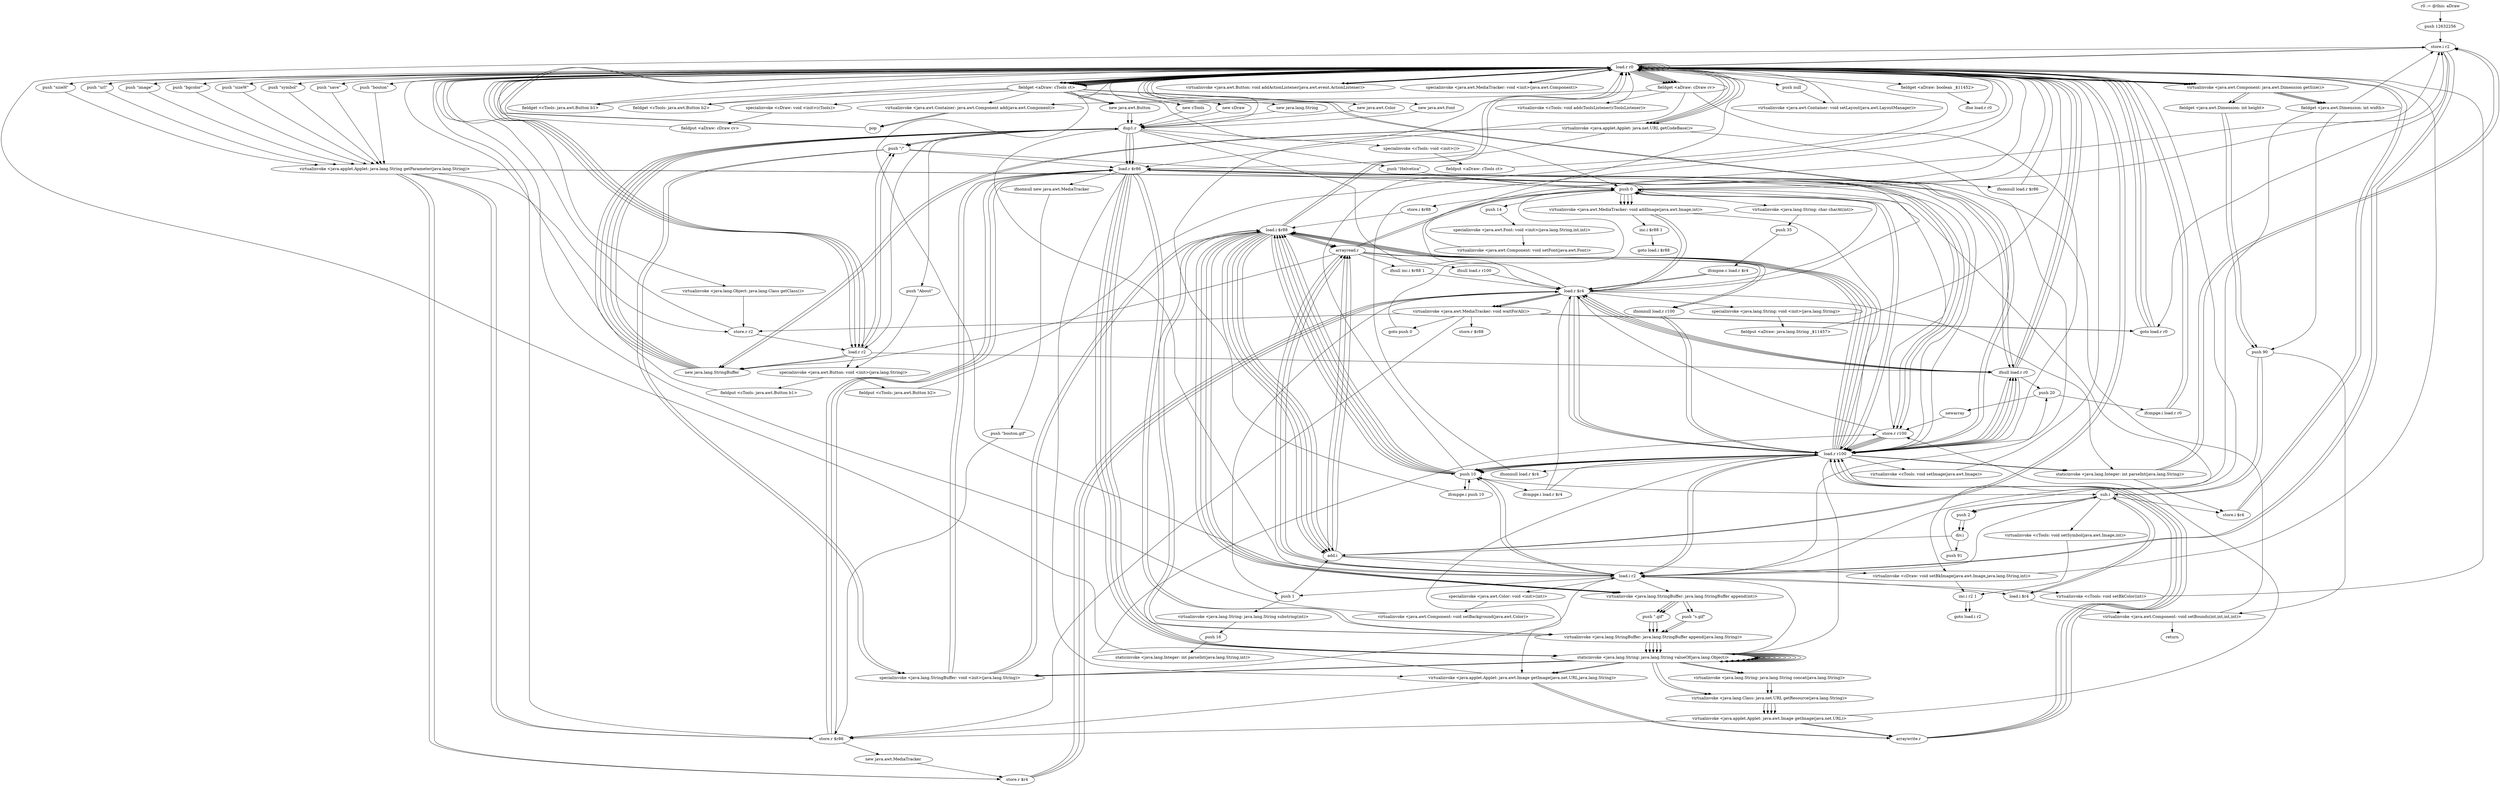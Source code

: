 digraph "" {
    "r0 := @this: aDraw"
    "push 12632256"
    "r0 := @this: aDraw"->"push 12632256";
    "store.i r2"
    "push 12632256"->"store.i r2";
    "load.r r0"
    "store.i r2"->"load.r r0";
    "new java.awt.Font"
    "load.r r0"->"new java.awt.Font";
    "dup1.r"
    "new java.awt.Font"->"dup1.r";
    "push \"Helvetica\""
    "dup1.r"->"push \"Helvetica\"";
    "push 0"
    "push \"Helvetica\""->"push 0";
    "push 14"
    "push 0"->"push 14";
    "specialinvoke <java.awt.Font: void <init>(java.lang.String,int,int)>"
    "push 14"->"specialinvoke <java.awt.Font: void <init>(java.lang.String,int,int)>";
    "virtualinvoke <java.awt.Component: void setFont(java.awt.Font)>"
    "specialinvoke <java.awt.Font: void <init>(java.lang.String,int,int)>"->"virtualinvoke <java.awt.Component: void setFont(java.awt.Font)>";
    "virtualinvoke <java.awt.Component: void setFont(java.awt.Font)>"->"load.r r0";
    "push null"
    "load.r r0"->"push null";
    "virtualinvoke <java.awt.Container: void setLayout(java.awt.LayoutManager)>"
    "push null"->"virtualinvoke <java.awt.Container: void setLayout(java.awt.LayoutManager)>";
    "virtualinvoke <java.awt.Container: void setLayout(java.awt.LayoutManager)>"->"load.r r0";
    "push \"url\""
    "load.r r0"->"push \"url\"";
    "virtualinvoke <java.applet.Applet: java.lang.String getParameter(java.lang.String)>"
    "push \"url\""->"virtualinvoke <java.applet.Applet: java.lang.String getParameter(java.lang.String)>";
    "store.r $r4"
    "virtualinvoke <java.applet.Applet: java.lang.String getParameter(java.lang.String)>"->"store.r $r4";
    "load.r $r4"
    "store.r $r4"->"load.r $r4";
    "ifnull load.r r0"
    "load.r $r4"->"ifnull load.r r0";
    "ifnull load.r r0"->"load.r r0";
    "new java.lang.String"
    "load.r r0"->"new java.lang.String";
    "new java.lang.String"->"dup1.r";
    "dup1.r"->"load.r $r4";
    "specialinvoke <java.lang.String: void <init>(java.lang.String)>"
    "load.r $r4"->"specialinvoke <java.lang.String: void <init>(java.lang.String)>";
    "fieldput <aDraw: java.lang.String _$11457>"
    "specialinvoke <java.lang.String: void <init>(java.lang.String)>"->"fieldput <aDraw: java.lang.String _$11457>";
    "fieldput <aDraw: java.lang.String _$11457>"->"load.r r0";
    "push \"bgcolor\""
    "load.r r0"->"push \"bgcolor\"";
    "push \"bgcolor\""->"virtualinvoke <java.applet.Applet: java.lang.String getParameter(java.lang.String)>";
    "virtualinvoke <java.applet.Applet: java.lang.String getParameter(java.lang.String)>"->"store.r $r4";
    "store.r $r4"->"load.r $r4";
    "load.r $r4"->"ifnull load.r r0";
    "ifnull load.r r0"->"load.r $r4";
    "load.r $r4"->"push 0";
    "virtualinvoke <java.lang.String: char charAt(int)>"
    "push 0"->"virtualinvoke <java.lang.String: char charAt(int)>";
    "push 35"
    "virtualinvoke <java.lang.String: char charAt(int)>"->"push 35";
    "ifcmpne.c load.r $r4"
    "push 35"->"ifcmpne.c load.r $r4";
    "ifcmpne.c load.r $r4"->"load.r $r4";
    "push 1"
    "load.r $r4"->"push 1";
    "virtualinvoke <java.lang.String: java.lang.String substring(int)>"
    "push 1"->"virtualinvoke <java.lang.String: java.lang.String substring(int)>";
    "push 16"
    "virtualinvoke <java.lang.String: java.lang.String substring(int)>"->"push 16";
    "staticinvoke <java.lang.Integer: int parseInt(java.lang.String,int)>"
    "push 16"->"staticinvoke <java.lang.Integer: int parseInt(java.lang.String,int)>";
    "staticinvoke <java.lang.Integer: int parseInt(java.lang.String,int)>"->"store.i r2";
    "goto load.r r0"
    "store.i r2"->"goto load.r r0";
    "goto load.r r0"->"load.r r0";
    "new java.awt.Color"
    "load.r r0"->"new java.awt.Color";
    "new java.awt.Color"->"dup1.r";
    "load.i r2"
    "dup1.r"->"load.i r2";
    "specialinvoke <java.awt.Color: void <init>(int)>"
    "load.i r2"->"specialinvoke <java.awt.Color: void <init>(int)>";
    "virtualinvoke <java.awt.Component: void setBackground(java.awt.Color)>"
    "specialinvoke <java.awt.Color: void <init>(int)>"->"virtualinvoke <java.awt.Component: void setBackground(java.awt.Color)>";
    "virtualinvoke <java.awt.Component: void setBackground(java.awt.Color)>"->"load.r r0";
    "new cTools"
    "load.r r0"->"new cTools";
    "new cTools"->"dup1.r";
    "specialinvoke <cTools: void <init>()>"
    "dup1.r"->"specialinvoke <cTools: void <init>()>";
    "fieldput <aDraw: cTools ct>"
    "specialinvoke <cTools: void <init>()>"->"fieldput <aDraw: cTools ct>";
    "fieldput <aDraw: cTools ct>"->"load.r r0";
    "new cDraw"
    "load.r r0"->"new cDraw";
    "new cDraw"->"dup1.r";
    "dup1.r"->"load.r r0";
    "fieldget <aDraw: cTools ct>"
    "load.r r0"->"fieldget <aDraw: cTools ct>";
    "specialinvoke <cDraw: void <init>(cTools)>"
    "fieldget <aDraw: cTools ct>"->"specialinvoke <cDraw: void <init>(cTools)>";
    "fieldput <aDraw: cDraw cv>"
    "specialinvoke <cDraw: void <init>(cTools)>"->"fieldput <aDraw: cDraw cv>";
    "fieldput <aDraw: cDraw cv>"->"load.r r0";
    "load.r r0"->"fieldget <aDraw: cTools ct>";
    "fieldget <aDraw: cTools ct>"->"load.r r0";
    "fieldget <aDraw: cDraw cv>"
    "load.r r0"->"fieldget <aDraw: cDraw cv>";
    "virtualinvoke <cTools: void addcToolsListener(cToolsListener)>"
    "fieldget <aDraw: cDraw cv>"->"virtualinvoke <cTools: void addcToolsListener(cToolsListener)>";
    "virtualinvoke <cTools: void addcToolsListener(cToolsListener)>"->"load.r r0";
    "load.r r0"->"fieldget <aDraw: cTools ct>";
    "fieldget <aDraw: cTools ct>"->"load.i r2";
    "virtualinvoke <cTools: void setBkColor(int)>"
    "load.i r2"->"virtualinvoke <cTools: void setBkColor(int)>";
    "virtualinvoke <cTools: void setBkColor(int)>"->"load.r r0";
    "fieldget <aDraw: boolean _$11452>"
    "load.r r0"->"fieldget <aDraw: boolean _$11452>";
    "ifne load.r r0"
    "fieldget <aDraw: boolean _$11452>"->"ifne load.r r0";
    "ifne load.r r0"->"load.r r0";
    "load.r r0"->"fieldget <aDraw: cTools ct>";
    "new java.awt.Button"
    "fieldget <aDraw: cTools ct>"->"new java.awt.Button";
    "new java.awt.Button"->"dup1.r";
    "push \"About\""
    "dup1.r"->"push \"About\"";
    "specialinvoke <java.awt.Button: void <init>(java.lang.String)>"
    "push \"About\""->"specialinvoke <java.awt.Button: void <init>(java.lang.String)>";
    "fieldput <cTools: java.awt.Button b1>"
    "specialinvoke <java.awt.Button: void <init>(java.lang.String)>"->"fieldput <cTools: java.awt.Button b1>";
    "fieldput <cTools: java.awt.Button b1>"->"load.r r0";
    "load.r r0"->"fieldget <aDraw: cTools ct>";
    "fieldget <cTools: java.awt.Button b1>"
    "fieldget <aDraw: cTools ct>"->"fieldget <cTools: java.awt.Button b1>";
    "fieldget <cTools: java.awt.Button b1>"->"load.r r0";
    "virtualinvoke <java.awt.Button: void addActionListener(java.awt.event.ActionListener)>"
    "load.r r0"->"virtualinvoke <java.awt.Button: void addActionListener(java.awt.event.ActionListener)>";
    "virtualinvoke <java.awt.Button: void addActionListener(java.awt.event.ActionListener)>"->"load.r r0";
    "push \"save\""
    "load.r r0"->"push \"save\"";
    "push \"save\""->"virtualinvoke <java.applet.Applet: java.lang.String getParameter(java.lang.String)>";
    "store.r r2"
    "virtualinvoke <java.applet.Applet: java.lang.String getParameter(java.lang.String)>"->"store.r r2";
    "load.r r2"
    "store.r r2"->"load.r r2";
    "load.r r2"->"ifnull load.r r0";
    "ifnull load.r r0"->"load.r r0";
    "load.r r0"->"fieldget <aDraw: cTools ct>";
    "fieldget <aDraw: cTools ct>"->"new java.awt.Button";
    "new java.awt.Button"->"dup1.r";
    "dup1.r"->"load.r r2";
    "load.r r2"->"specialinvoke <java.awt.Button: void <init>(java.lang.String)>";
    "fieldput <cTools: java.awt.Button b2>"
    "specialinvoke <java.awt.Button: void <init>(java.lang.String)>"->"fieldput <cTools: java.awt.Button b2>";
    "fieldput <cTools: java.awt.Button b2>"->"load.r r0";
    "load.r r0"->"fieldget <aDraw: cTools ct>";
    "fieldget <cTools: java.awt.Button b2>"
    "fieldget <aDraw: cTools ct>"->"fieldget <cTools: java.awt.Button b2>";
    "fieldget <cTools: java.awt.Button b2>"->"load.r r0";
    "load.r r0"->"virtualinvoke <java.awt.Button: void addActionListener(java.awt.event.ActionListener)>";
    "virtualinvoke <java.awt.Button: void addActionListener(java.awt.event.ActionListener)>"->"load.r r0";
    "push \"bouton\""
    "load.r r0"->"push \"bouton\"";
    "push \"bouton\""->"virtualinvoke <java.applet.Applet: java.lang.String getParameter(java.lang.String)>";
    "store.r $r86"
    "virtualinvoke <java.applet.Applet: java.lang.String getParameter(java.lang.String)>"->"store.r $r86";
    "load.r $r86"
    "store.r $r86"->"load.r $r86";
    "ifnonnull new java.awt.MediaTracker"
    "load.r $r86"->"ifnonnull new java.awt.MediaTracker";
    "push \"bouton.gif\""
    "ifnonnull new java.awt.MediaTracker"->"push \"bouton.gif\"";
    "push \"bouton.gif\""->"store.r $r86";
    "new java.awt.MediaTracker"
    "store.r $r86"->"new java.awt.MediaTracker";
    "new java.awt.MediaTracker"->"store.r $r4";
    "store.r $r4"->"load.r $r4";
    "load.r $r4"->"load.r r0";
    "specialinvoke <java.awt.MediaTracker: void <init>(java.awt.Component)>"
    "load.r r0"->"specialinvoke <java.awt.MediaTracker: void <init>(java.awt.Component)>";
    "specialinvoke <java.awt.MediaTracker: void <init>(java.awt.Component)>"->"load.r r0";
    "virtualinvoke <java.lang.Object: java.lang.Class getClass()>"
    "load.r r0"->"virtualinvoke <java.lang.Object: java.lang.Class getClass()>";
    "virtualinvoke <java.lang.Object: java.lang.Class getClass()>"->"store.r r2";
    "store.r r2"->"load.r r0";
    "load.r r0"->"load.r r2";
    "push \"/\""
    "load.r r2"->"push \"/\"";
    "push \"/\""->"load.r $r86";
    "staticinvoke <java.lang.String: java.lang.String valueOf(java.lang.Object)>"
    "load.r $r86"->"staticinvoke <java.lang.String: java.lang.String valueOf(java.lang.Object)>";
    "staticinvoke <java.lang.String: java.lang.String valueOf(java.lang.Object)>"->"staticinvoke <java.lang.String: java.lang.String valueOf(java.lang.Object)>";
    "virtualinvoke <java.lang.String: java.lang.String concat(java.lang.String)>"
    "staticinvoke <java.lang.String: java.lang.String valueOf(java.lang.Object)>"->"virtualinvoke <java.lang.String: java.lang.String concat(java.lang.String)>";
    "virtualinvoke <java.lang.Class: java.net.URL getResource(java.lang.String)>"
    "virtualinvoke <java.lang.String: java.lang.String concat(java.lang.String)>"->"virtualinvoke <java.lang.Class: java.net.URL getResource(java.lang.String)>";
    "virtualinvoke <java.applet.Applet: java.awt.Image getImage(java.net.URL)>"
    "virtualinvoke <java.lang.Class: java.net.URL getResource(java.lang.String)>"->"virtualinvoke <java.applet.Applet: java.awt.Image getImage(java.net.URL)>";
    "store.r r100"
    "virtualinvoke <java.applet.Applet: java.awt.Image getImage(java.net.URL)>"->"store.r r100";
    "load.r r100"
    "store.r r100"->"load.r r100";
    "ifnonnull load.r $r4"
    "load.r r100"->"ifnonnull load.r $r4";
    "ifnonnull load.r $r4"->"load.r r0";
    "load.r r0"->"load.r r0";
    "virtualinvoke <java.applet.Applet: java.net.URL getCodeBase()>"
    "load.r r0"->"virtualinvoke <java.applet.Applet: java.net.URL getCodeBase()>";
    "virtualinvoke <java.applet.Applet: java.net.URL getCodeBase()>"->"load.r $r86";
    "virtualinvoke <java.applet.Applet: java.awt.Image getImage(java.net.URL,java.lang.String)>"
    "load.r $r86"->"virtualinvoke <java.applet.Applet: java.awt.Image getImage(java.net.URL,java.lang.String)>";
    "virtualinvoke <java.applet.Applet: java.awt.Image getImage(java.net.URL,java.lang.String)>"->"store.r r100";
    "store.r r100"->"load.r $r4";
    "load.r $r4"->"load.r r100";
    "load.r r100"->"push 0";
    "virtualinvoke <java.awt.MediaTracker: void addImage(java.awt.Image,int)>"
    "push 0"->"virtualinvoke <java.awt.MediaTracker: void addImage(java.awt.Image,int)>";
    "virtualinvoke <java.awt.MediaTracker: void addImage(java.awt.Image,int)>"->"load.r $r4";
    "virtualinvoke <java.awt.MediaTracker: void waitForAll()>"
    "load.r $r4"->"virtualinvoke <java.awt.MediaTracker: void waitForAll()>";
    "virtualinvoke <java.awt.MediaTracker: void waitForAll()>"->"goto load.r r0";
    "goto load.r r0"->"load.r r0";
    "load.r r0"->"fieldget <aDraw: cTools ct>";
    "fieldget <aDraw: cTools ct>"->"load.r r100";
    "virtualinvoke <cTools: void setImage(java.awt.Image)>"
    "load.r r100"->"virtualinvoke <cTools: void setImage(java.awt.Image)>";
    "virtualinvoke <cTools: void setImage(java.awt.Image)>"->"load.r r0";
    "push \"image\""
    "load.r r0"->"push \"image\"";
    "push \"image\""->"virtualinvoke <java.applet.Applet: java.lang.String getParameter(java.lang.String)>";
    "virtualinvoke <java.applet.Applet: java.lang.String getParameter(java.lang.String)>"->"store.r r100";
    "store.r r100"->"load.r r100";
    "load.r r100"->"ifnull load.r r0";
    "ifnull load.r r0"->"load.r r0";
    "load.r r0"->"load.r r2";
    "load.r r2"->"push \"/\"";
    "push \"/\""->"load.r r100";
    "load.r r100"->"staticinvoke <java.lang.String: java.lang.String valueOf(java.lang.Object)>";
    "staticinvoke <java.lang.String: java.lang.String valueOf(java.lang.Object)>"->"staticinvoke <java.lang.String: java.lang.String valueOf(java.lang.Object)>";
    "staticinvoke <java.lang.String: java.lang.String valueOf(java.lang.Object)>"->"virtualinvoke <java.lang.String: java.lang.String concat(java.lang.String)>";
    "virtualinvoke <java.lang.String: java.lang.String concat(java.lang.String)>"->"virtualinvoke <java.lang.Class: java.net.URL getResource(java.lang.String)>";
    "virtualinvoke <java.lang.Class: java.net.URL getResource(java.lang.String)>"->"virtualinvoke <java.applet.Applet: java.awt.Image getImage(java.net.URL)>";
    "virtualinvoke <java.applet.Applet: java.awt.Image getImage(java.net.URL)>"->"store.r $r86";
    "store.r $r86"->"load.r $r86";
    "ifnonnull load.r $r86"
    "load.r $r86"->"ifnonnull load.r $r86";
    "ifnonnull load.r $r86"->"load.r r0";
    "load.r r0"->"load.r r0";
    "load.r r0"->"virtualinvoke <java.applet.Applet: java.net.URL getCodeBase()>";
    "virtualinvoke <java.applet.Applet: java.net.URL getCodeBase()>"->"load.r r100";
    "load.r r100"->"virtualinvoke <java.applet.Applet: java.awt.Image getImage(java.net.URL,java.lang.String)>";
    "virtualinvoke <java.applet.Applet: java.awt.Image getImage(java.net.URL,java.lang.String)>"->"store.r $r86";
    "store.r $r86"->"load.r $r86";
    "load.r $r86"->"ifnull load.r r0";
    "ifnull load.r r0"->"load.r $r4";
    "load.r $r4"->"load.r $r86";
    "load.r $r86"->"push 0";
    "push 0"->"virtualinvoke <java.awt.MediaTracker: void addImage(java.awt.Image,int)>";
    "virtualinvoke <java.awt.MediaTracker: void addImage(java.awt.Image,int)>"->"load.r $r4";
    "load.r $r4"->"virtualinvoke <java.awt.MediaTracker: void waitForAll()>";
    "virtualinvoke <java.awt.MediaTracker: void waitForAll()>"->"goto load.r r0";
    "goto load.r r0"->"load.r r0";
    "load.r r0"->"fieldget <aDraw: cDraw cv>";
    "fieldget <aDraw: cDraw cv>"->"load.r $r86";
    "load.r $r86"->"load.r r100";
    "load.r r100"->"push 0";
    "virtualinvoke <cDraw: void setBkImage(java.awt.Image,java.lang.String,int)>"
    "push 0"->"virtualinvoke <cDraw: void setBkImage(java.awt.Image,java.lang.String,int)>";
    "virtualinvoke <cDraw: void setBkImage(java.awt.Image,java.lang.String,int)>"->"load.r r0";
    "push \"symbol\""
    "load.r r0"->"push \"symbol\"";
    "push \"symbol\""->"virtualinvoke <java.applet.Applet: java.lang.String getParameter(java.lang.String)>";
    "virtualinvoke <java.applet.Applet: java.lang.String getParameter(java.lang.String)>"->"store.r $r86";
    "store.r $r86"->"load.r r0";
    "load.r r0"->"load.r r0";
    "load.r r0"->"fieldget <aDraw: cTools ct>";
    "virtualinvoke <java.awt.Container: java.awt.Component add(java.awt.Component)>"
    "fieldget <aDraw: cTools ct>"->"virtualinvoke <java.awt.Container: java.awt.Component add(java.awt.Component)>";
    "pop"
    "virtualinvoke <java.awt.Container: java.awt.Component add(java.awt.Component)>"->"pop";
    "pop"->"load.r r0";
    "load.r r0"->"fieldget <aDraw: cTools ct>";
    "fieldget <aDraw: cTools ct>"->"push 0";
    "push 0"->"push 0";
    "push 0"->"load.r r0";
    "virtualinvoke <java.awt.Component: java.awt.Dimension getSize()>"
    "load.r r0"->"virtualinvoke <java.awt.Component: java.awt.Dimension getSize()>";
    "fieldget <java.awt.Dimension: int width>"
    "virtualinvoke <java.awt.Component: java.awt.Dimension getSize()>"->"fieldget <java.awt.Dimension: int width>";
    "push 90"
    "fieldget <java.awt.Dimension: int width>"->"push 90";
    "virtualinvoke <java.awt.Component: void setBounds(int,int,int,int)>"
    "push 90"->"virtualinvoke <java.awt.Component: void setBounds(int,int,int,int)>";
    "virtualinvoke <java.awt.Component: void setBounds(int,int,int,int)>"->"load.r $r86";
    "load.r $r86"->"ifnull load.r r0";
    "push 20"
    "ifnull load.r r0"->"push 20";
    "newarray"
    "push 20"->"newarray";
    "newarray"->"store.r r100";
    "store.r r100"->"push 0";
    "store.i $r88"
    "push 0"->"store.i $r88";
    "load.i $r88"
    "store.i $r88"->"load.i $r88";
    "push 10"
    "load.i $r88"->"push 10";
    "ifcmpge.i load.r $r4"
    "push 10"->"ifcmpge.i load.r $r4";
    "ifcmpge.i load.r $r4"->"load.r r100";
    "load.r r100"->"load.i $r88";
    "load.i $r88"->"load.r r0";
    "load.r r0"->"load.r r2";
    "new java.lang.StringBuffer"
    "load.r r2"->"new java.lang.StringBuffer";
    "new java.lang.StringBuffer"->"dup1.r";
    "dup1.r"->"push \"/\"";
    "specialinvoke <java.lang.StringBuffer: void <init>(java.lang.String)>"
    "push \"/\""->"specialinvoke <java.lang.StringBuffer: void <init>(java.lang.String)>";
    "specialinvoke <java.lang.StringBuffer: void <init>(java.lang.String)>"->"load.r $r86";
    "virtualinvoke <java.lang.StringBuffer: java.lang.StringBuffer append(java.lang.String)>"
    "load.r $r86"->"virtualinvoke <java.lang.StringBuffer: java.lang.StringBuffer append(java.lang.String)>";
    "virtualinvoke <java.lang.StringBuffer: java.lang.StringBuffer append(java.lang.String)>"->"load.i $r88";
    "virtualinvoke <java.lang.StringBuffer: java.lang.StringBuffer append(int)>"
    "load.i $r88"->"virtualinvoke <java.lang.StringBuffer: java.lang.StringBuffer append(int)>";
    "push \".gif\""
    "virtualinvoke <java.lang.StringBuffer: java.lang.StringBuffer append(int)>"->"push \".gif\"";
    "push \".gif\""->"virtualinvoke <java.lang.StringBuffer: java.lang.StringBuffer append(java.lang.String)>";
    "virtualinvoke <java.lang.StringBuffer: java.lang.StringBuffer append(java.lang.String)>"->"staticinvoke <java.lang.String: java.lang.String valueOf(java.lang.Object)>";
    "staticinvoke <java.lang.String: java.lang.String valueOf(java.lang.Object)>"->"staticinvoke <java.lang.String: java.lang.String valueOf(java.lang.Object)>";
    "staticinvoke <java.lang.String: java.lang.String valueOf(java.lang.Object)>"->"virtualinvoke <java.lang.Class: java.net.URL getResource(java.lang.String)>";
    "virtualinvoke <java.lang.Class: java.net.URL getResource(java.lang.String)>"->"virtualinvoke <java.applet.Applet: java.awt.Image getImage(java.net.URL)>";
    "arraywrite.r"
    "virtualinvoke <java.applet.Applet: java.awt.Image getImage(java.net.URL)>"->"arraywrite.r";
    "arraywrite.r"->"load.r r100";
    "load.r r100"->"push 10";
    "push 10"->"load.i $r88";
    "add.i"
    "load.i $r88"->"add.i";
    "add.i"->"load.r r0";
    "load.r r0"->"load.r r2";
    "load.r r2"->"new java.lang.StringBuffer";
    "new java.lang.StringBuffer"->"dup1.r";
    "dup1.r"->"push \"/\"";
    "push \"/\""->"specialinvoke <java.lang.StringBuffer: void <init>(java.lang.String)>";
    "specialinvoke <java.lang.StringBuffer: void <init>(java.lang.String)>"->"load.r $r86";
    "load.r $r86"->"virtualinvoke <java.lang.StringBuffer: java.lang.StringBuffer append(java.lang.String)>";
    "virtualinvoke <java.lang.StringBuffer: java.lang.StringBuffer append(java.lang.String)>"->"load.i $r88";
    "load.i $r88"->"virtualinvoke <java.lang.StringBuffer: java.lang.StringBuffer append(int)>";
    "push \"s.gif\""
    "virtualinvoke <java.lang.StringBuffer: java.lang.StringBuffer append(int)>"->"push \"s.gif\"";
    "push \"s.gif\""->"virtualinvoke <java.lang.StringBuffer: java.lang.StringBuffer append(java.lang.String)>";
    "virtualinvoke <java.lang.StringBuffer: java.lang.StringBuffer append(java.lang.String)>"->"staticinvoke <java.lang.String: java.lang.String valueOf(java.lang.Object)>";
    "staticinvoke <java.lang.String: java.lang.String valueOf(java.lang.Object)>"->"staticinvoke <java.lang.String: java.lang.String valueOf(java.lang.Object)>";
    "staticinvoke <java.lang.String: java.lang.String valueOf(java.lang.Object)>"->"virtualinvoke <java.lang.Class: java.net.URL getResource(java.lang.String)>";
    "virtualinvoke <java.lang.Class: java.net.URL getResource(java.lang.String)>"->"virtualinvoke <java.applet.Applet: java.awt.Image getImage(java.net.URL)>";
    "virtualinvoke <java.applet.Applet: java.awt.Image getImage(java.net.URL)>"->"arraywrite.r";
    "arraywrite.r"->"load.r r100";
    "load.r r100"->"load.i $r88";
    "arrayread.r"
    "load.i $r88"->"arrayread.r";
    "ifnonnull load.r r100"
    "arrayread.r"->"ifnonnull load.r r100";
    "ifnonnull load.r r100"->"load.r r100";
    "load.r r100"->"load.i $r88";
    "load.i $r88"->"load.r r0";
    "load.r r0"->"load.r r0";
    "load.r r0"->"virtualinvoke <java.applet.Applet: java.net.URL getCodeBase()>";
    "virtualinvoke <java.applet.Applet: java.net.URL getCodeBase()>"->"new java.lang.StringBuffer";
    "new java.lang.StringBuffer"->"dup1.r";
    "dup1.r"->"load.r $r86";
    "load.r $r86"->"staticinvoke <java.lang.String: java.lang.String valueOf(java.lang.Object)>";
    "staticinvoke <java.lang.String: java.lang.String valueOf(java.lang.Object)>"->"staticinvoke <java.lang.String: java.lang.String valueOf(java.lang.Object)>";
    "staticinvoke <java.lang.String: java.lang.String valueOf(java.lang.Object)>"->"specialinvoke <java.lang.StringBuffer: void <init>(java.lang.String)>";
    "specialinvoke <java.lang.StringBuffer: void <init>(java.lang.String)>"->"load.i $r88";
    "load.i $r88"->"virtualinvoke <java.lang.StringBuffer: java.lang.StringBuffer append(int)>";
    "virtualinvoke <java.lang.StringBuffer: java.lang.StringBuffer append(int)>"->"push \".gif\"";
    "push \".gif\""->"virtualinvoke <java.lang.StringBuffer: java.lang.StringBuffer append(java.lang.String)>";
    "virtualinvoke <java.lang.StringBuffer: java.lang.StringBuffer append(java.lang.String)>"->"staticinvoke <java.lang.String: java.lang.String valueOf(java.lang.Object)>";
    "staticinvoke <java.lang.String: java.lang.String valueOf(java.lang.Object)>"->"staticinvoke <java.lang.String: java.lang.String valueOf(java.lang.Object)>";
    "staticinvoke <java.lang.String: java.lang.String valueOf(java.lang.Object)>"->"virtualinvoke <java.applet.Applet: java.awt.Image getImage(java.net.URL,java.lang.String)>";
    "virtualinvoke <java.applet.Applet: java.awt.Image getImage(java.net.URL,java.lang.String)>"->"arraywrite.r";
    "arraywrite.r"->"load.r r100";
    "load.r r100"->"push 10";
    "push 10"->"load.i $r88";
    "load.i $r88"->"add.i";
    "add.i"->"arrayread.r";
    "arrayread.r"->"ifnonnull load.r r100";
    "ifnonnull load.r r100"->"load.r r100";
    "load.r r100"->"push 10";
    "push 10"->"load.i $r88";
    "load.i $r88"->"add.i";
    "add.i"->"load.r r0";
    "load.r r0"->"load.r r0";
    "load.r r0"->"virtualinvoke <java.applet.Applet: java.net.URL getCodeBase()>";
    "virtualinvoke <java.applet.Applet: java.net.URL getCodeBase()>"->"new java.lang.StringBuffer";
    "new java.lang.StringBuffer"->"dup1.r";
    "dup1.r"->"load.r $r86";
    "load.r $r86"->"staticinvoke <java.lang.String: java.lang.String valueOf(java.lang.Object)>";
    "staticinvoke <java.lang.String: java.lang.String valueOf(java.lang.Object)>"->"staticinvoke <java.lang.String: java.lang.String valueOf(java.lang.Object)>";
    "staticinvoke <java.lang.String: java.lang.String valueOf(java.lang.Object)>"->"specialinvoke <java.lang.StringBuffer: void <init>(java.lang.String)>";
    "specialinvoke <java.lang.StringBuffer: void <init>(java.lang.String)>"->"load.i $r88";
    "load.i $r88"->"virtualinvoke <java.lang.StringBuffer: java.lang.StringBuffer append(int)>";
    "virtualinvoke <java.lang.StringBuffer: java.lang.StringBuffer append(int)>"->"push \"s.gif\"";
    "push \"s.gif\""->"virtualinvoke <java.lang.StringBuffer: java.lang.StringBuffer append(java.lang.String)>";
    "virtualinvoke <java.lang.StringBuffer: java.lang.StringBuffer append(java.lang.String)>"->"staticinvoke <java.lang.String: java.lang.String valueOf(java.lang.Object)>";
    "staticinvoke <java.lang.String: java.lang.String valueOf(java.lang.Object)>"->"staticinvoke <java.lang.String: java.lang.String valueOf(java.lang.Object)>";
    "staticinvoke <java.lang.String: java.lang.String valueOf(java.lang.Object)>"->"virtualinvoke <java.applet.Applet: java.awt.Image getImage(java.net.URL,java.lang.String)>";
    "virtualinvoke <java.applet.Applet: java.awt.Image getImage(java.net.URL,java.lang.String)>"->"arraywrite.r";
    "arraywrite.r"->"load.r r100";
    "load.r r100"->"load.i $r88";
    "load.i $r88"->"arrayread.r";
    "ifnull load.r r100"
    "arrayread.r"->"ifnull load.r r100";
    "ifnull load.r r100"->"load.r $r4";
    "load.r $r4"->"load.r r100";
    "load.r r100"->"load.i $r88";
    "load.i $r88"->"arrayread.r";
    "arrayread.r"->"push 0";
    "push 0"->"virtualinvoke <java.awt.MediaTracker: void addImage(java.awt.Image,int)>";
    "virtualinvoke <java.awt.MediaTracker: void addImage(java.awt.Image,int)>"->"load.r r100";
    "load.r r100"->"push 10";
    "push 10"->"load.i $r88";
    "load.i $r88"->"add.i";
    "add.i"->"arrayread.r";
    "ifnull inc.i $r88 1"
    "arrayread.r"->"ifnull inc.i $r88 1";
    "ifnull inc.i $r88 1"->"load.r $r4";
    "load.r $r4"->"load.r r100";
    "load.r r100"->"push 10";
    "push 10"->"load.i $r88";
    "load.i $r88"->"add.i";
    "add.i"->"arrayread.r";
    "arrayread.r"->"push 0";
    "push 0"->"virtualinvoke <java.awt.MediaTracker: void addImage(java.awt.Image,int)>";
    "inc.i $r88 1"
    "virtualinvoke <java.awt.MediaTracker: void addImage(java.awt.Image,int)>"->"inc.i $r88 1";
    "goto load.i $r88"
    "inc.i $r88 1"->"goto load.i $r88";
    "ifcmpge.i load.r $r4"->"load.r $r4";
    "load.r $r4"->"virtualinvoke <java.awt.MediaTracker: void waitForAll()>";
    "goto push 0"
    "virtualinvoke <java.awt.MediaTracker: void waitForAll()>"->"goto push 0";
    "goto push 0"->"push 0";
    "push 0"->"store.i r2";
    "store.i r2"->"load.i r2";
    "load.i r2"->"push 10";
    "ifcmpge.i push 10"
    "push 10"->"ifcmpge.i push 10";
    "ifcmpge.i push 10"->"load.r r0";
    "load.r r0"->"fieldget <aDraw: cDraw cv>";
    "fieldget <aDraw: cDraw cv>"->"load.r r100";
    "load.r r100"->"load.i r2";
    "load.i r2"->"arrayread.r";
    "arrayread.r"->"new java.lang.StringBuffer";
    "new java.lang.StringBuffer"->"dup1.r";
    "dup1.r"->"load.r $r86";
    "load.r $r86"->"staticinvoke <java.lang.String: java.lang.String valueOf(java.lang.Object)>";
    "staticinvoke <java.lang.String: java.lang.String valueOf(java.lang.Object)>"->"staticinvoke <java.lang.String: java.lang.String valueOf(java.lang.Object)>";
    "staticinvoke <java.lang.String: java.lang.String valueOf(java.lang.Object)>"->"specialinvoke <java.lang.StringBuffer: void <init>(java.lang.String)>";
    "specialinvoke <java.lang.StringBuffer: void <init>(java.lang.String)>"->"load.i r2";
    "load.i r2"->"virtualinvoke <java.lang.StringBuffer: java.lang.StringBuffer append(int)>";
    "virtualinvoke <java.lang.StringBuffer: java.lang.StringBuffer append(int)>"->"push \".gif\"";
    "push \".gif\""->"virtualinvoke <java.lang.StringBuffer: java.lang.StringBuffer append(java.lang.String)>";
    "virtualinvoke <java.lang.StringBuffer: java.lang.StringBuffer append(java.lang.String)>"->"staticinvoke <java.lang.String: java.lang.String valueOf(java.lang.Object)>";
    "staticinvoke <java.lang.String: java.lang.String valueOf(java.lang.Object)>"->"staticinvoke <java.lang.String: java.lang.String valueOf(java.lang.Object)>";
    "staticinvoke <java.lang.String: java.lang.String valueOf(java.lang.Object)>"->"load.i r2";
    "load.i r2"->"push 1";
    "push 1"->"add.i";
    "add.i"->"virtualinvoke <cDraw: void setBkImage(java.awt.Image,java.lang.String,int)>";
    "inc.i r2 1"
    "virtualinvoke <cDraw: void setBkImage(java.awt.Image,java.lang.String,int)>"->"inc.i r2 1";
    "goto load.i r2"
    "inc.i r2 1"->"goto load.i r2";
    "ifcmpge.i push 10"->"push 10";
    "push 10"->"store.i r2";
    "store.i r2"->"load.i r2";
    "load.i r2"->"push 20";
    "ifcmpge.i load.r r0"
    "push 20"->"ifcmpge.i load.r r0";
    "ifcmpge.i load.r r0"->"load.r r0";
    "load.r r0"->"fieldget <aDraw: cTools ct>";
    "fieldget <aDraw: cTools ct>"->"load.r r100";
    "load.r r100"->"load.i r2";
    "load.i r2"->"arrayread.r";
    "arrayread.r"->"load.i r2";
    "load.i r2"->"push 10";
    "sub.i"
    "push 10"->"sub.i";
    "virtualinvoke <cTools: void setSymbol(java.awt.Image,int)>"
    "sub.i"->"virtualinvoke <cTools: void setSymbol(java.awt.Image,int)>";
    "virtualinvoke <cTools: void setSymbol(java.awt.Image,int)>"->"inc.i r2 1";
    "inc.i r2 1"->"goto load.i r2";
    "ifcmpge.i load.r r0"->"load.r r0";
    "load.r r0"->"virtualinvoke <java.awt.Component: java.awt.Dimension getSize()>";
    "virtualinvoke <java.awt.Component: java.awt.Dimension getSize()>"->"fieldget <java.awt.Dimension: int width>";
    "fieldget <java.awt.Dimension: int width>"->"store.i r2";
    "store.i r2"->"load.r r0";
    "load.r r0"->"virtualinvoke <java.awt.Component: java.awt.Dimension getSize()>";
    "fieldget <java.awt.Dimension: int height>"
    "virtualinvoke <java.awt.Component: java.awt.Dimension getSize()>"->"fieldget <java.awt.Dimension: int height>";
    "fieldget <java.awt.Dimension: int height>"->"push 90";
    "push 90"->"sub.i";
    "store.i $r4"
    "sub.i"->"store.i $r4";
    "store.i $r4"->"load.r r0";
    "push \"sizeW\""
    "load.r r0"->"push \"sizeW\"";
    "push \"sizeW\""->"virtualinvoke <java.applet.Applet: java.lang.String getParameter(java.lang.String)>";
    "virtualinvoke <java.applet.Applet: java.lang.String getParameter(java.lang.String)>"->"store.r r100";
    "store.r r100"->"load.r r100";
    "load.r r100"->"ifnull load.r r0";
    "ifnull load.r r0"->"load.r r100";
    "staticinvoke <java.lang.Integer: int parseInt(java.lang.String)>"
    "load.r r100"->"staticinvoke <java.lang.Integer: int parseInt(java.lang.String)>";
    "staticinvoke <java.lang.Integer: int parseInt(java.lang.String)>"->"store.i r2";
    "store.i r2"->"load.r r0";
    "push \"sizeH\""
    "load.r r0"->"push \"sizeH\"";
    "push \"sizeH\""->"virtualinvoke <java.applet.Applet: java.lang.String getParameter(java.lang.String)>";
    "virtualinvoke <java.applet.Applet: java.lang.String getParameter(java.lang.String)>"->"store.r r100";
    "store.r r100"->"load.r r100";
    "load.r r100"->"ifnull load.r r0";
    "ifnull load.r r0"->"load.r r100";
    "load.r r100"->"staticinvoke <java.lang.Integer: int parseInt(java.lang.String)>";
    "staticinvoke <java.lang.Integer: int parseInt(java.lang.String)>"->"store.i $r4";
    "store.i $r4"->"load.r r0";
    "load.r r0"->"load.r r0";
    "load.r r0"->"fieldget <aDraw: cDraw cv>";
    "fieldget <aDraw: cDraw cv>"->"virtualinvoke <java.awt.Container: java.awt.Component add(java.awt.Component)>";
    "virtualinvoke <java.awt.Container: java.awt.Component add(java.awt.Component)>"->"pop";
    "pop"->"load.r r0";
    "load.r r0"->"fieldget <aDraw: cDraw cv>";
    "fieldget <aDraw: cDraw cv>"->"load.r r0";
    "load.r r0"->"virtualinvoke <java.awt.Component: java.awt.Dimension getSize()>";
    "virtualinvoke <java.awt.Component: java.awt.Dimension getSize()>"->"fieldget <java.awt.Dimension: int width>";
    "fieldget <java.awt.Dimension: int width>"->"load.i r2";
    "load.i r2"->"sub.i";
    "push 2"
    "sub.i"->"push 2";
    "div.i"
    "push 2"->"div.i";
    "push 91"
    "div.i"->"push 91";
    "push 91"->"load.r r0";
    "load.r r0"->"virtualinvoke <java.awt.Component: java.awt.Dimension getSize()>";
    "virtualinvoke <java.awt.Component: java.awt.Dimension getSize()>"->"fieldget <java.awt.Dimension: int height>";
    "fieldget <java.awt.Dimension: int height>"->"push 90";
    "push 90"->"sub.i";
    "load.i $r4"
    "sub.i"->"load.i $r4";
    "load.i $r4"->"sub.i";
    "sub.i"->"push 2";
    "push 2"->"div.i";
    "div.i"->"add.i";
    "add.i"->"load.i r2";
    "load.i r2"->"load.i $r4";
    "load.i $r4"->"virtualinvoke <java.awt.Component: void setBounds(int,int,int,int)>";
    "return"
    "virtualinvoke <java.awt.Component: void setBounds(int,int,int,int)>"->"return";
    "virtualinvoke <java.awt.MediaTracker: void waitForAll()>"->"store.r r2";
    "store.r $r88"
    "virtualinvoke <java.awt.MediaTracker: void waitForAll()>"->"store.r $r88";
    "virtualinvoke <java.awt.MediaTracker: void waitForAll()>"->"store.r $r86";
    "ifcmpne.c load.r $r4"->"load.r $r4";
    "load.r $r4"->"staticinvoke <java.lang.Integer: int parseInt(java.lang.String)>";
    "staticinvoke <java.lang.Integer: int parseInt(java.lang.String)>"->"store.i r2";
}
